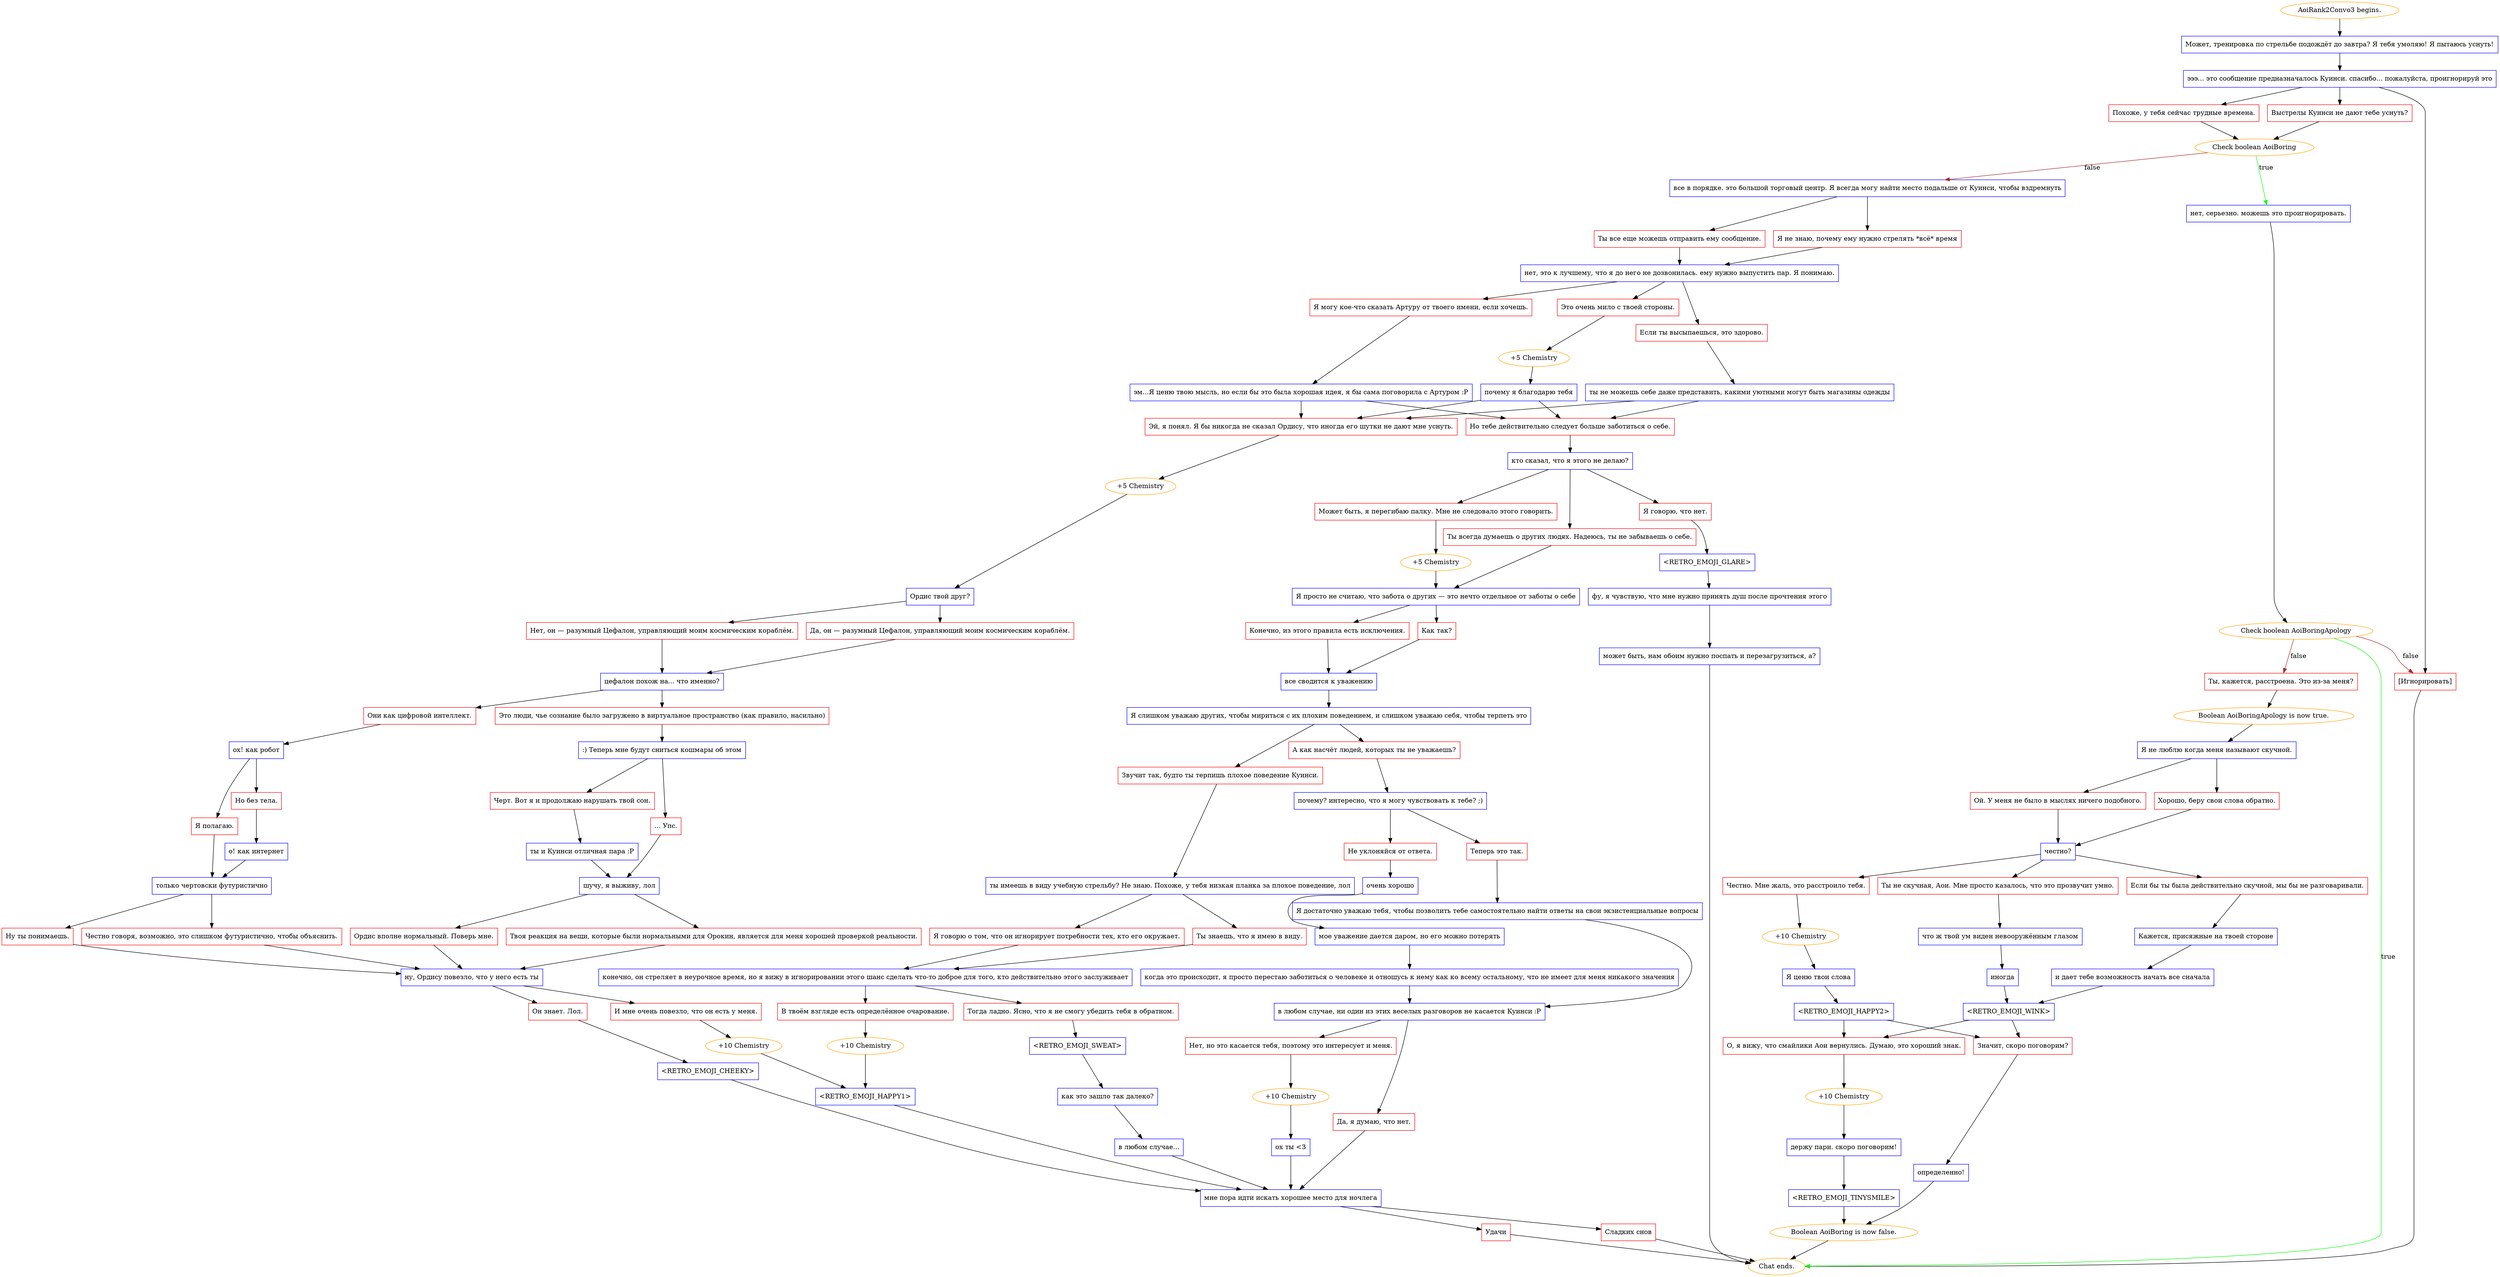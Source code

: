 digraph {
	"AoiRank2Convo3 begins." [color=orange];
		"AoiRank2Convo3 begins." -> j3748358820;
	j3748358820 [label="Может, тренировка по стрельбе подождёт до завтра? Я тебя умоляю! Я пытаюсь уснуть!",shape=box,color=blue];
		j3748358820 -> j673161995;
	j673161995 [label="эээ... это сообщение предназначалось Куинси. спасибо... пожалуйста, проигнорируй это",shape=box,color=blue];
		j673161995 -> j3834702400;
		j673161995 -> j2313710833;
		j673161995 -> j3456118237;
	j3834702400 [label="Выстрелы Куинси не дают тебе уснуть?",shape=box,color=red];
		j3834702400 -> j984047784;
	j2313710833 [label="Похоже, у тебя сейчас трудные времена.",shape=box,color=red];
		j2313710833 -> j984047784;
	j3456118237 [label="[Игнорировать]",shape=box,color=red];
		j3456118237 -> "Chat ends.";
	j984047784 [label="Check boolean AoiBoring",color=orange];
		j984047784 -> j2513349323 [label=true,color=green];
		j984047784 -> j325371746 [label=false,color=brown];
	"Chat ends." [color=orange];
	j2513349323 [label="нет, серьезно. можешь это проигнорировать.",shape=box,color=blue];
		j2513349323 -> j1748829211;
	j325371746 [label="все в порядке. это большой торговый центр. Я всегда могу найти место подальше от Куинси, чтобы вздремнуть",shape=box,color=blue];
		j325371746 -> j2200171523;
		j325371746 -> j1156038304;
	j1748829211 [label="Check boolean AoiBoringApology",color=orange];
		j1748829211 -> "Chat ends." [label=true,color=green];
		j1748829211 -> j705517299 [label=false,color=brown];
		j1748829211 -> j3456118237 [label=false,color=brown];
	j2200171523 [label="Я не знаю, почему ему нужно стрелять *всё* время",shape=box,color=red];
		j2200171523 -> j1269619954;
	j1156038304 [label="Ты все еще можешь отправить ему сообщение.",shape=box,color=red];
		j1156038304 -> j1269619954;
	j705517299 [label="Ты, кажется, расстроена. Это из-за меня?",shape=box,color=red];
		j705517299 -> j546298252;
	j1269619954 [label="нет, это к лучшему, что я до него не дозвонилась. ему нужно выпустить пар. Я понимаю.",shape=box,color=blue];
		j1269619954 -> j2376677708;
		j1269619954 -> j2366993598;
		j1269619954 -> j509774099;
	j546298252 [label="Boolean AoiBoringApology is now true.",color=orange];
		j546298252 -> j328113303;
	j2376677708 [label="Я могу кое-что сказать Артуру от твоего имени, если хочешь.",shape=box,color=red];
		j2376677708 -> j2230812760;
	j2366993598 [label="Это очень мило с твоей стороны.",shape=box,color=red];
		j2366993598 -> j1080351653;
	j509774099 [label="Если ты высыпаешься, это здорово.",shape=box,color=red];
		j509774099 -> j418608876;
	j328113303 [label="Я не люблю когда меня называют скучной.",shape=box,color=blue];
		j328113303 -> j2583878875;
		j328113303 -> j1708770155;
	j2230812760 [label="эм...Я ценю твою мысль, но если бы это была хорошая идея, я бы сама поговорила с Артуром :P",shape=box,color=blue];
		j2230812760 -> j3205198403;
		j2230812760 -> j3177832358;
	j1080351653 [label="+5 Chemistry",color=orange];
		j1080351653 -> j946829091;
	j418608876 [label="ты не можешь себе даже представить, какими уютными могут быть магазины одежды",shape=box,color=blue];
		j418608876 -> j3205198403;
		j418608876 -> j3177832358;
	j2583878875 [label="Ой. У меня не было в мыслях ничего подобного.",shape=box,color=red];
		j2583878875 -> j3763147723;
	j1708770155 [label="Хорошо, беру свои слова обратно.",shape=box,color=red];
		j1708770155 -> j3763147723;
	j3205198403 [label="Эй, я понял. Я бы никогда не сказал Ордису, что иногда его шутки не дают мне уснуть.",shape=box,color=red];
		j3205198403 -> j1908238559;
	j3177832358 [label="Но тебе действительно следует больше заботиться о себе.",shape=box,color=red];
		j3177832358 -> j1632330743;
	j946829091 [label="почему я благодарю тебя",shape=box,color=blue];
		j946829091 -> j3205198403;
		j946829091 -> j3177832358;
	j3763147723 [label="честно?",shape=box,color=blue];
		j3763147723 -> j894892248;
		j3763147723 -> j1278178451;
		j3763147723 -> j3114751440;
	j1908238559 [label="+5 Chemistry",color=orange];
		j1908238559 -> j1460395773;
	j1632330743 [label="кто сказал, что я этого не делаю?",shape=box,color=blue];
		j1632330743 -> j1182472993;
		j1632330743 -> j2967893695;
		j1632330743 -> j419535908;
	j894892248 [label="Честно. Мне жаль, это расстроило тебя.",shape=box,color=red];
		j894892248 -> j102766951;
	j1278178451 [label="Ты не скучная, Аои. Мне просто казалось, что это прозвучит умно.",shape=box,color=red];
		j1278178451 -> j532584378;
	j3114751440 [label="Если бы ты была действительно скучной, мы бы не разговаривали.",shape=box,color=red];
		j3114751440 -> j2995966123;
	j1460395773 [label="Ордис твой друг?",shape=box,color=blue];
		j1460395773 -> j2339106221;
		j1460395773 -> j3257528962;
	j1182472993 [label="Ты всегда думаешь о других людях. Надеюсь, ты не забываешь о себе.",shape=box,color=red];
		j1182472993 -> j3545758357;
	j2967893695 [label="Может быть, я перегибаю палку. Мне не следовало этого говорить.",shape=box,color=red];
		j2967893695 -> j3289985053;
	j419535908 [label="Я говорю, что нет.",shape=box,color=red];
		j419535908 -> j3539668251;
	j102766951 [label="+10 Chemistry",color=orange];
		j102766951 -> j207661371;
	j532584378 [label="что ж твой ум виден невооружённым глазом",shape=box,color=blue];
		j532584378 -> j857546825;
	j2995966123 [label="Кажется, присяжные на твоей стороне",shape=box,color=blue];
		j2995966123 -> j1494648837;
	j2339106221 [label="Да, он — разумный Цефалон, управляющий моим космическим кораблём.",shape=box,color=red];
		j2339106221 -> j1207563465;
	j3257528962 [label="Нет, он — разумный Цефалон, управляющий моим космическим кораблём.",shape=box,color=red];
		j3257528962 -> j1207563465;
	j3545758357 [label="Я просто не считаю, что забота о других — это нечто отдельное от заботы о себе",shape=box,color=blue];
		j3545758357 -> j1485865518;
		j3545758357 -> j1210071357;
	j3289985053 [label="+5 Chemistry",color=orange];
		j3289985053 -> j3545758357;
	j3539668251 [label="<RETRO_EMOJI_GLARE>",shape=box,color=blue];
		j3539668251 -> j129656388;
	j207661371 [label="Я ценю твои слова",shape=box,color=blue];
		j207661371 -> j1995693646;
	j857546825 [label="иногда",shape=box,color=blue];
		j857546825 -> j3783714755;
	j1494648837 [label="и дает тебе возможность начать все сначала",shape=box,color=blue];
		j1494648837 -> j3783714755;
	j1207563465 [label="цефалон похож на... что именно?",shape=box,color=blue];
		j1207563465 -> j1330160886;
		j1207563465 -> j3050100962;
	j1485865518 [label="Конечно, из этого правила есть исключения.",shape=box,color=red];
		j1485865518 -> j1831053494;
	j1210071357 [label="Как так?",shape=box,color=red];
		j1210071357 -> j1831053494;
	j129656388 [label="фу, я чувствую, что мне нужно принять душ после прочтения этого",shape=box,color=blue];
		j129656388 -> j2460898069;
	j1995693646 [label="<RETRO_EMOJI_HAPPY2>",shape=box,color=blue];
		j1995693646 -> j1175380497;
		j1995693646 -> j632746921;
	j3783714755 [label="<RETRO_EMOJI_WINK>",shape=box,color=blue];
		j3783714755 -> j1175380497;
		j3783714755 -> j632746921;
	j1330160886 [label="Они как цифровой интеллект.",shape=box,color=red];
		j1330160886 -> j4009653640;
	j3050100962 [label="Это люди, чье сознание было загружено в виртуальное пространство (как правило, насильно)",shape=box,color=red];
		j3050100962 -> j3034809545;
	j1831053494 [label="все сводится к уважению",shape=box,color=blue];
		j1831053494 -> j3701407186;
	j2460898069 [label="может быть, нам обоим нужно поспать и перезагрузиться, а?",shape=box,color=blue];
		j2460898069 -> "Chat ends.";
	j1175380497 [label="Значит, скоро поговорим?",shape=box,color=red];
		j1175380497 -> j2467919218;
	j632746921 [label="О, я вижу, что смайлики Аои вернулись. Думаю, это хороший знак.",shape=box,color=red];
		j632746921 -> j2479528294;
	j4009653640 [label="ох! как робот",shape=box,color=blue];
		j4009653640 -> j1835474218;
		j4009653640 -> j4208446577;
	j3034809545 [label=":) Теперь мне будут сниться кошмары об этом",shape=box,color=blue];
		j3034809545 -> j4207714199;
		j3034809545 -> j2812998201;
	j3701407186 [label="Я слишком уважаю других, чтобы мириться с их плохим поведением, и слишком уважаю себя, чтобы терпеть это",shape=box,color=blue];
		j3701407186 -> j342332033;
		j3701407186 -> j2036986792;
	j2467919218 [label="определенно!",shape=box,color=blue];
		j2467919218 -> j2581611291;
	j2479528294 [label="+10 Chemistry",color=orange];
		j2479528294 -> j1812370669;
	j1835474218 [label="Я полагаю.",shape=box,color=red];
		j1835474218 -> j2357301364;
	j4208446577 [label="Но без тела.",shape=box,color=red];
		j4208446577 -> j3919895343;
	j4207714199 [label="Черт. Вот я и продолжаю нарушать твой сон.",shape=box,color=red];
		j4207714199 -> j2229620623;
	j2812998201 [label="... Упс.",shape=box,color=red];
		j2812998201 -> j1469062642;
	j342332033 [label="А как насчёт людей, которых ты не уважаешь?",shape=box,color=red];
		j342332033 -> j3565702474;
	j2036986792 [label="Звучит так, будто ты терпишь плохое поведение Куинси.",shape=box,color=red];
		j2036986792 -> j655669717;
	j2581611291 [label="Boolean AoiBoring is now false.",color=orange];
		j2581611291 -> "Chat ends.";
	j1812370669 [label="держу пари. скоро поговорим!",shape=box,color=blue];
		j1812370669 -> j153386734;
	j2357301364 [label="только чертовски футуристично",shape=box,color=blue];
		j2357301364 -> j2004734051;
		j2357301364 -> j2102951301;
	j3919895343 [label="о! как интернет",shape=box,color=blue];
		j3919895343 -> j2357301364;
	j2229620623 [label="ты и Куинси отличная пара :P",shape=box,color=blue];
		j2229620623 -> j1469062642;
	j1469062642 [label="шучу, я выживу, лол",shape=box,color=blue];
		j1469062642 -> j3223235000;
		j1469062642 -> j847836247;
	j3565702474 [label="почему? интересно, что я могу чувствовать к тебе? ;)",shape=box,color=blue];
		j3565702474 -> j3195076032;
		j3565702474 -> j1364853819;
	j655669717 [label="ты имеешь в виду учебную стрельбу? Не знаю. Похоже, у тебя низкая планка за плохое поведение, лол",shape=box,color=blue];
		j655669717 -> j2162520554;
		j655669717 -> j1446029092;
	j153386734 [label="<RETRO_EMOJI_TINYSMILE>",shape=box,color=blue];
		j153386734 -> j2581611291;
	j2004734051 [label="Ну ты понимаешь.",shape=box,color=red];
		j2004734051 -> j3253409048;
	j2102951301 [label="Честно говоря, возможно, это слишком футуристично, чтобы объяснить.",shape=box,color=red];
		j2102951301 -> j3253409048;
	j3223235000 [label="Ордис вполне нормальный. Поверь мне.",shape=box,color=red];
		j3223235000 -> j3253409048;
	j847836247 [label="Твоя реакция на вещи, которые были нормальными для Орокин, является для меня хорошей проверкой реальности.",shape=box,color=red];
		j847836247 -> j3253409048;
	j3195076032 [label="Теперь это так.",shape=box,color=red];
		j3195076032 -> j1227410367;
	j1364853819 [label="Не уклоняйся от ответа.",shape=box,color=red];
		j1364853819 -> j237579608;
	j2162520554 [label="Ты знаешь, что я имею в виду.",shape=box,color=red];
		j2162520554 -> j2957978560;
	j1446029092 [label="Я говорю о том, что он игнорирует потребности тех, кто его окружает.",shape=box,color=red];
		j1446029092 -> j2957978560;
	j3253409048 [label="ну, Ордису повезло, что у него есть ты",shape=box,color=blue];
		j3253409048 -> j1220108105;
		j3253409048 -> j1842629601;
	j1227410367 [label="Я достаточно уважаю тебя, чтобы позволить тебе самостоятельно найти ответы на свои экзистенциальные вопросы",shape=box,color=blue];
		j1227410367 -> j3902352195;
	j237579608 [label="очень хорошо",shape=box,color=blue];
		j237579608 -> j3917620231;
	j2957978560 [label="конечно, он стреляет в неурочное время, но я вижу в игнорировании этого шанс сделать что-то доброе для того, кто действительно этого заслуживает",shape=box,color=blue];
		j2957978560 -> j3980268012;
		j2957978560 -> j1246168889;
	j1220108105 [label="Он знает. Лол.",shape=box,color=red];
		j1220108105 -> j2448631851;
	j1842629601 [label="И мне очень повезло, что он есть у меня.",shape=box,color=red];
		j1842629601 -> j1774553369;
	j3902352195 [label="в любом случае, ни один из этих веселых разговоров не касается Куинси :P",shape=box,color=blue];
		j3902352195 -> j2724164199;
		j3902352195 -> j2917449719;
	j3917620231 [label="мое уважение дается даром, но его можно потерять",shape=box,color=blue];
		j3917620231 -> j1048776433;
	j3980268012 [label="Тогда ладно. Ясно, что я не смогу убедить тебя в обратном.",shape=box,color=red];
		j3980268012 -> j2122037395;
	j1246168889 [label="В твоём взгляде есть определённое очарование.",shape=box,color=red];
		j1246168889 -> j2814380513;
	j2448631851 [label="<RETRO_EMOJI_CHEEKY>",shape=box,color=blue];
		j2448631851 -> j2620027439;
	j1774553369 [label="+10 Chemistry",color=orange];
		j1774553369 -> j3329348414;
	j2724164199 [label="Нет, но это касается тебя, поэтому это интересует и меня.",shape=box,color=red];
		j2724164199 -> j4195218484;
	j2917449719 [label="Да, я думаю, что нет.",shape=box,color=red];
		j2917449719 -> j2620027439;
	j1048776433 [label="когда это происходит, я просто перестаю заботиться о человеке и отношусь к нему как ко всему остальному, что не имеет для меня никакого значения",shape=box,color=blue];
		j1048776433 -> j3902352195;
	j2122037395 [label="<RETRO_EMOJI_SWEAT>",shape=box,color=blue];
		j2122037395 -> j3682112321;
	j2814380513 [label="+10 Chemistry",color=orange];
		j2814380513 -> j3329348414;
	j2620027439 [label="мне пора идти искать хорошее место для ночлега",shape=box,color=blue];
		j2620027439 -> j2854084227;
		j2620027439 -> j2406484500;
	j3329348414 [label="<RETRO_EMOJI_HAPPY1>",shape=box,color=blue];
		j3329348414 -> j2620027439;
	j4195218484 [label="+10 Chemistry",color=orange];
		j4195218484 -> j2226284208;
	j3682112321 [label="как это зашло так далеко?",shape=box,color=blue];
		j3682112321 -> j707248423;
	j2854084227 [label="Удачи",shape=box,color=red];
		j2854084227 -> "Chat ends.";
	j2406484500 [label="Сладких снов",shape=box,color=red];
		j2406484500 -> "Chat ends.";
	j2226284208 [label="ох ты <3",shape=box,color=blue];
		j2226284208 -> j2620027439;
	j707248423 [label="в любом случае...",shape=box,color=blue];
		j707248423 -> j2620027439;
}